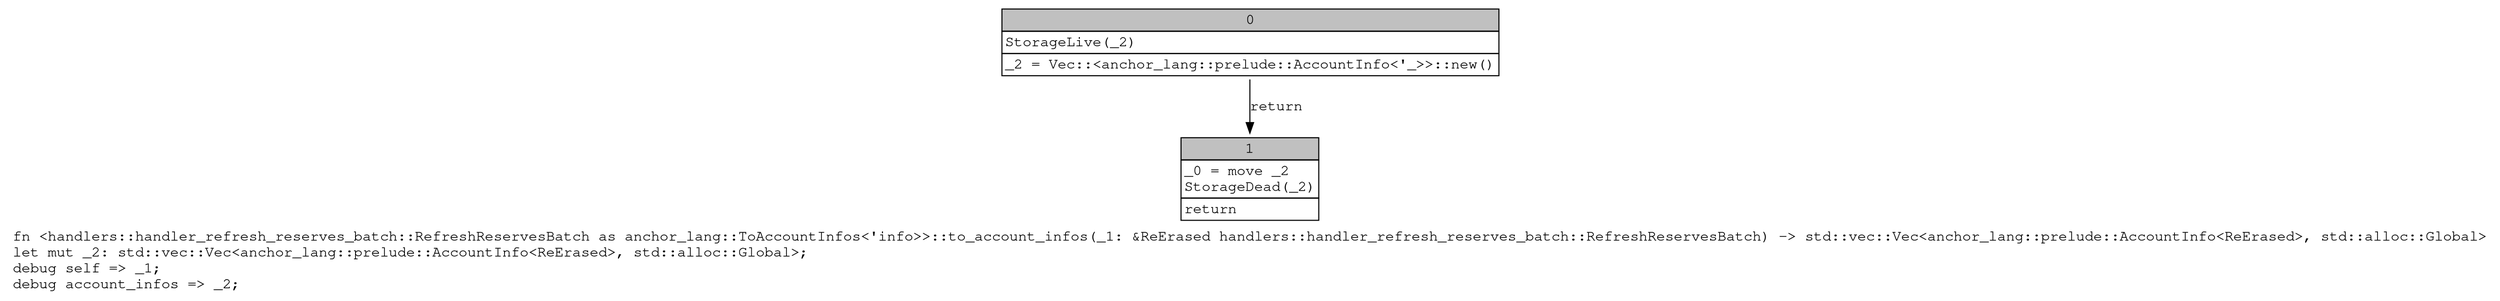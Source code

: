 digraph Mir_0_5253 {
    graph [fontname="Courier, monospace"];
    node [fontname="Courier, monospace"];
    edge [fontname="Courier, monospace"];
    label=<fn &lt;handlers::handler_refresh_reserves_batch::RefreshReservesBatch as anchor_lang::ToAccountInfos&lt;'info&gt;&gt;::to_account_infos(_1: &amp;ReErased handlers::handler_refresh_reserves_batch::RefreshReservesBatch) -&gt; std::vec::Vec&lt;anchor_lang::prelude::AccountInfo&lt;ReErased&gt;, std::alloc::Global&gt;<br align="left"/>let mut _2: std::vec::Vec&lt;anchor_lang::prelude::AccountInfo&lt;ReErased&gt;, std::alloc::Global&gt;;<br align="left"/>debug self =&gt; _1;<br align="left"/>debug account_infos =&gt; _2;<br align="left"/>>;
    bb0__0_5253 [shape="none", label=<<table border="0" cellborder="1" cellspacing="0"><tr><td bgcolor="gray" align="center" colspan="1">0</td></tr><tr><td align="left" balign="left">StorageLive(_2)<br/></td></tr><tr><td align="left">_2 = Vec::&lt;anchor_lang::prelude::AccountInfo&lt;'_&gt;&gt;::new()</td></tr></table>>];
    bb1__0_5253 [shape="none", label=<<table border="0" cellborder="1" cellspacing="0"><tr><td bgcolor="gray" align="center" colspan="1">1</td></tr><tr><td align="left" balign="left">_0 = move _2<br/>StorageDead(_2)<br/></td></tr><tr><td align="left">return</td></tr></table>>];
    bb0__0_5253 -> bb1__0_5253 [label="return"];
}
